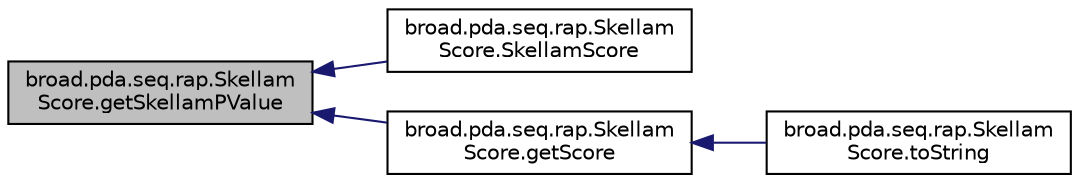 digraph "broad.pda.seq.rap.SkellamScore.getSkellamPValue"
{
  edge [fontname="Helvetica",fontsize="10",labelfontname="Helvetica",labelfontsize="10"];
  node [fontname="Helvetica",fontsize="10",shape=record];
  rankdir="LR";
  Node1 [label="broad.pda.seq.rap.Skellam\lScore.getSkellamPValue",height=0.2,width=0.4,color="black", fillcolor="grey75", style="filled" fontcolor="black"];
  Node1 -> Node2 [dir="back",color="midnightblue",fontsize="10",style="solid"];
  Node2 [label="broad.pda.seq.rap.Skellam\lScore.SkellamScore",height=0.2,width=0.4,color="black", fillcolor="white", style="filled",URL="$classbroad_1_1pda_1_1seq_1_1rap_1_1_skellam_score.html#a10a9ad5e4a20d7ad7efa4f3e012fd852"];
  Node1 -> Node3 [dir="back",color="midnightblue",fontsize="10",style="solid"];
  Node3 [label="broad.pda.seq.rap.Skellam\lScore.getScore",height=0.2,width=0.4,color="black", fillcolor="white", style="filled",URL="$classbroad_1_1pda_1_1seq_1_1rap_1_1_skellam_score.html#a4b26980b244bbb121634509a36c37905"];
  Node3 -> Node4 [dir="back",color="midnightblue",fontsize="10",style="solid"];
  Node4 [label="broad.pda.seq.rap.Skellam\lScore.toString",height=0.2,width=0.4,color="black", fillcolor="white", style="filled",URL="$classbroad_1_1pda_1_1seq_1_1rap_1_1_skellam_score.html#ab726031ed42e3fd921f8e3a001612d2d"];
}
